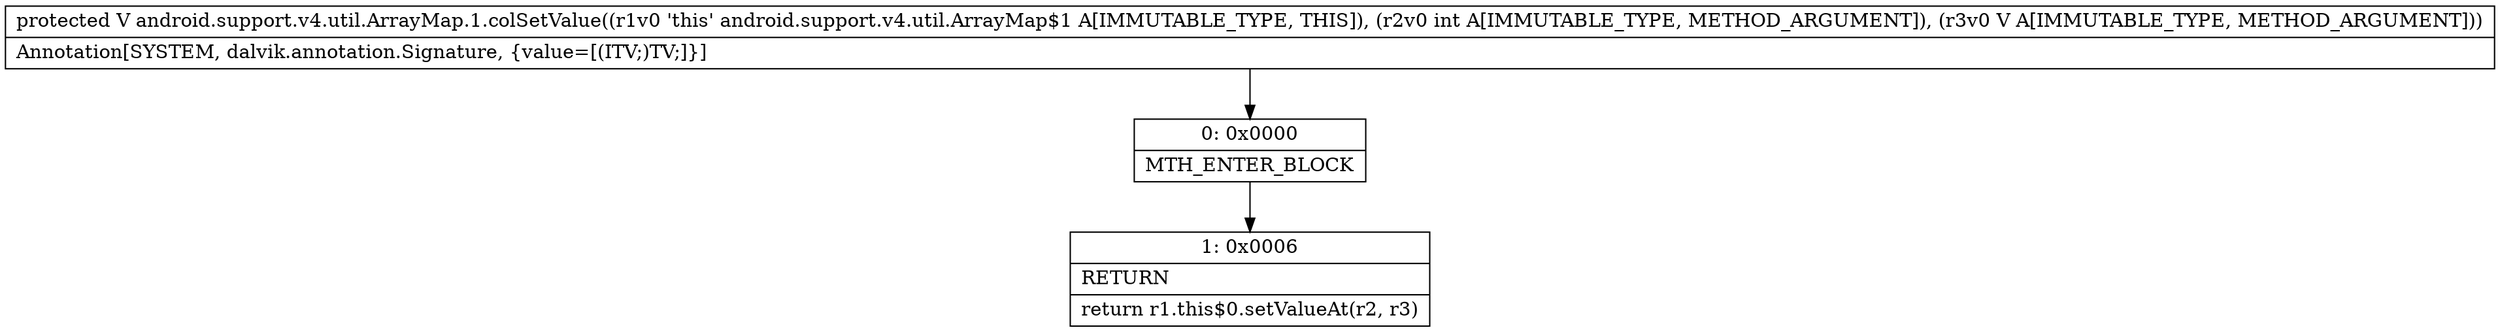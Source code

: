 digraph "CFG forandroid.support.v4.util.ArrayMap.1.colSetValue(ILjava\/lang\/Object;)Ljava\/lang\/Object;" {
Node_0 [shape=record,label="{0\:\ 0x0000|MTH_ENTER_BLOCK\l}"];
Node_1 [shape=record,label="{1\:\ 0x0006|RETURN\l|return r1.this$0.setValueAt(r2, r3)\l}"];
MethodNode[shape=record,label="{protected V android.support.v4.util.ArrayMap.1.colSetValue((r1v0 'this' android.support.v4.util.ArrayMap$1 A[IMMUTABLE_TYPE, THIS]), (r2v0 int A[IMMUTABLE_TYPE, METHOD_ARGUMENT]), (r3v0 V A[IMMUTABLE_TYPE, METHOD_ARGUMENT]))  | Annotation[SYSTEM, dalvik.annotation.Signature, \{value=[(ITV;)TV;]\}]\l}"];
MethodNode -> Node_0;
Node_0 -> Node_1;
}

